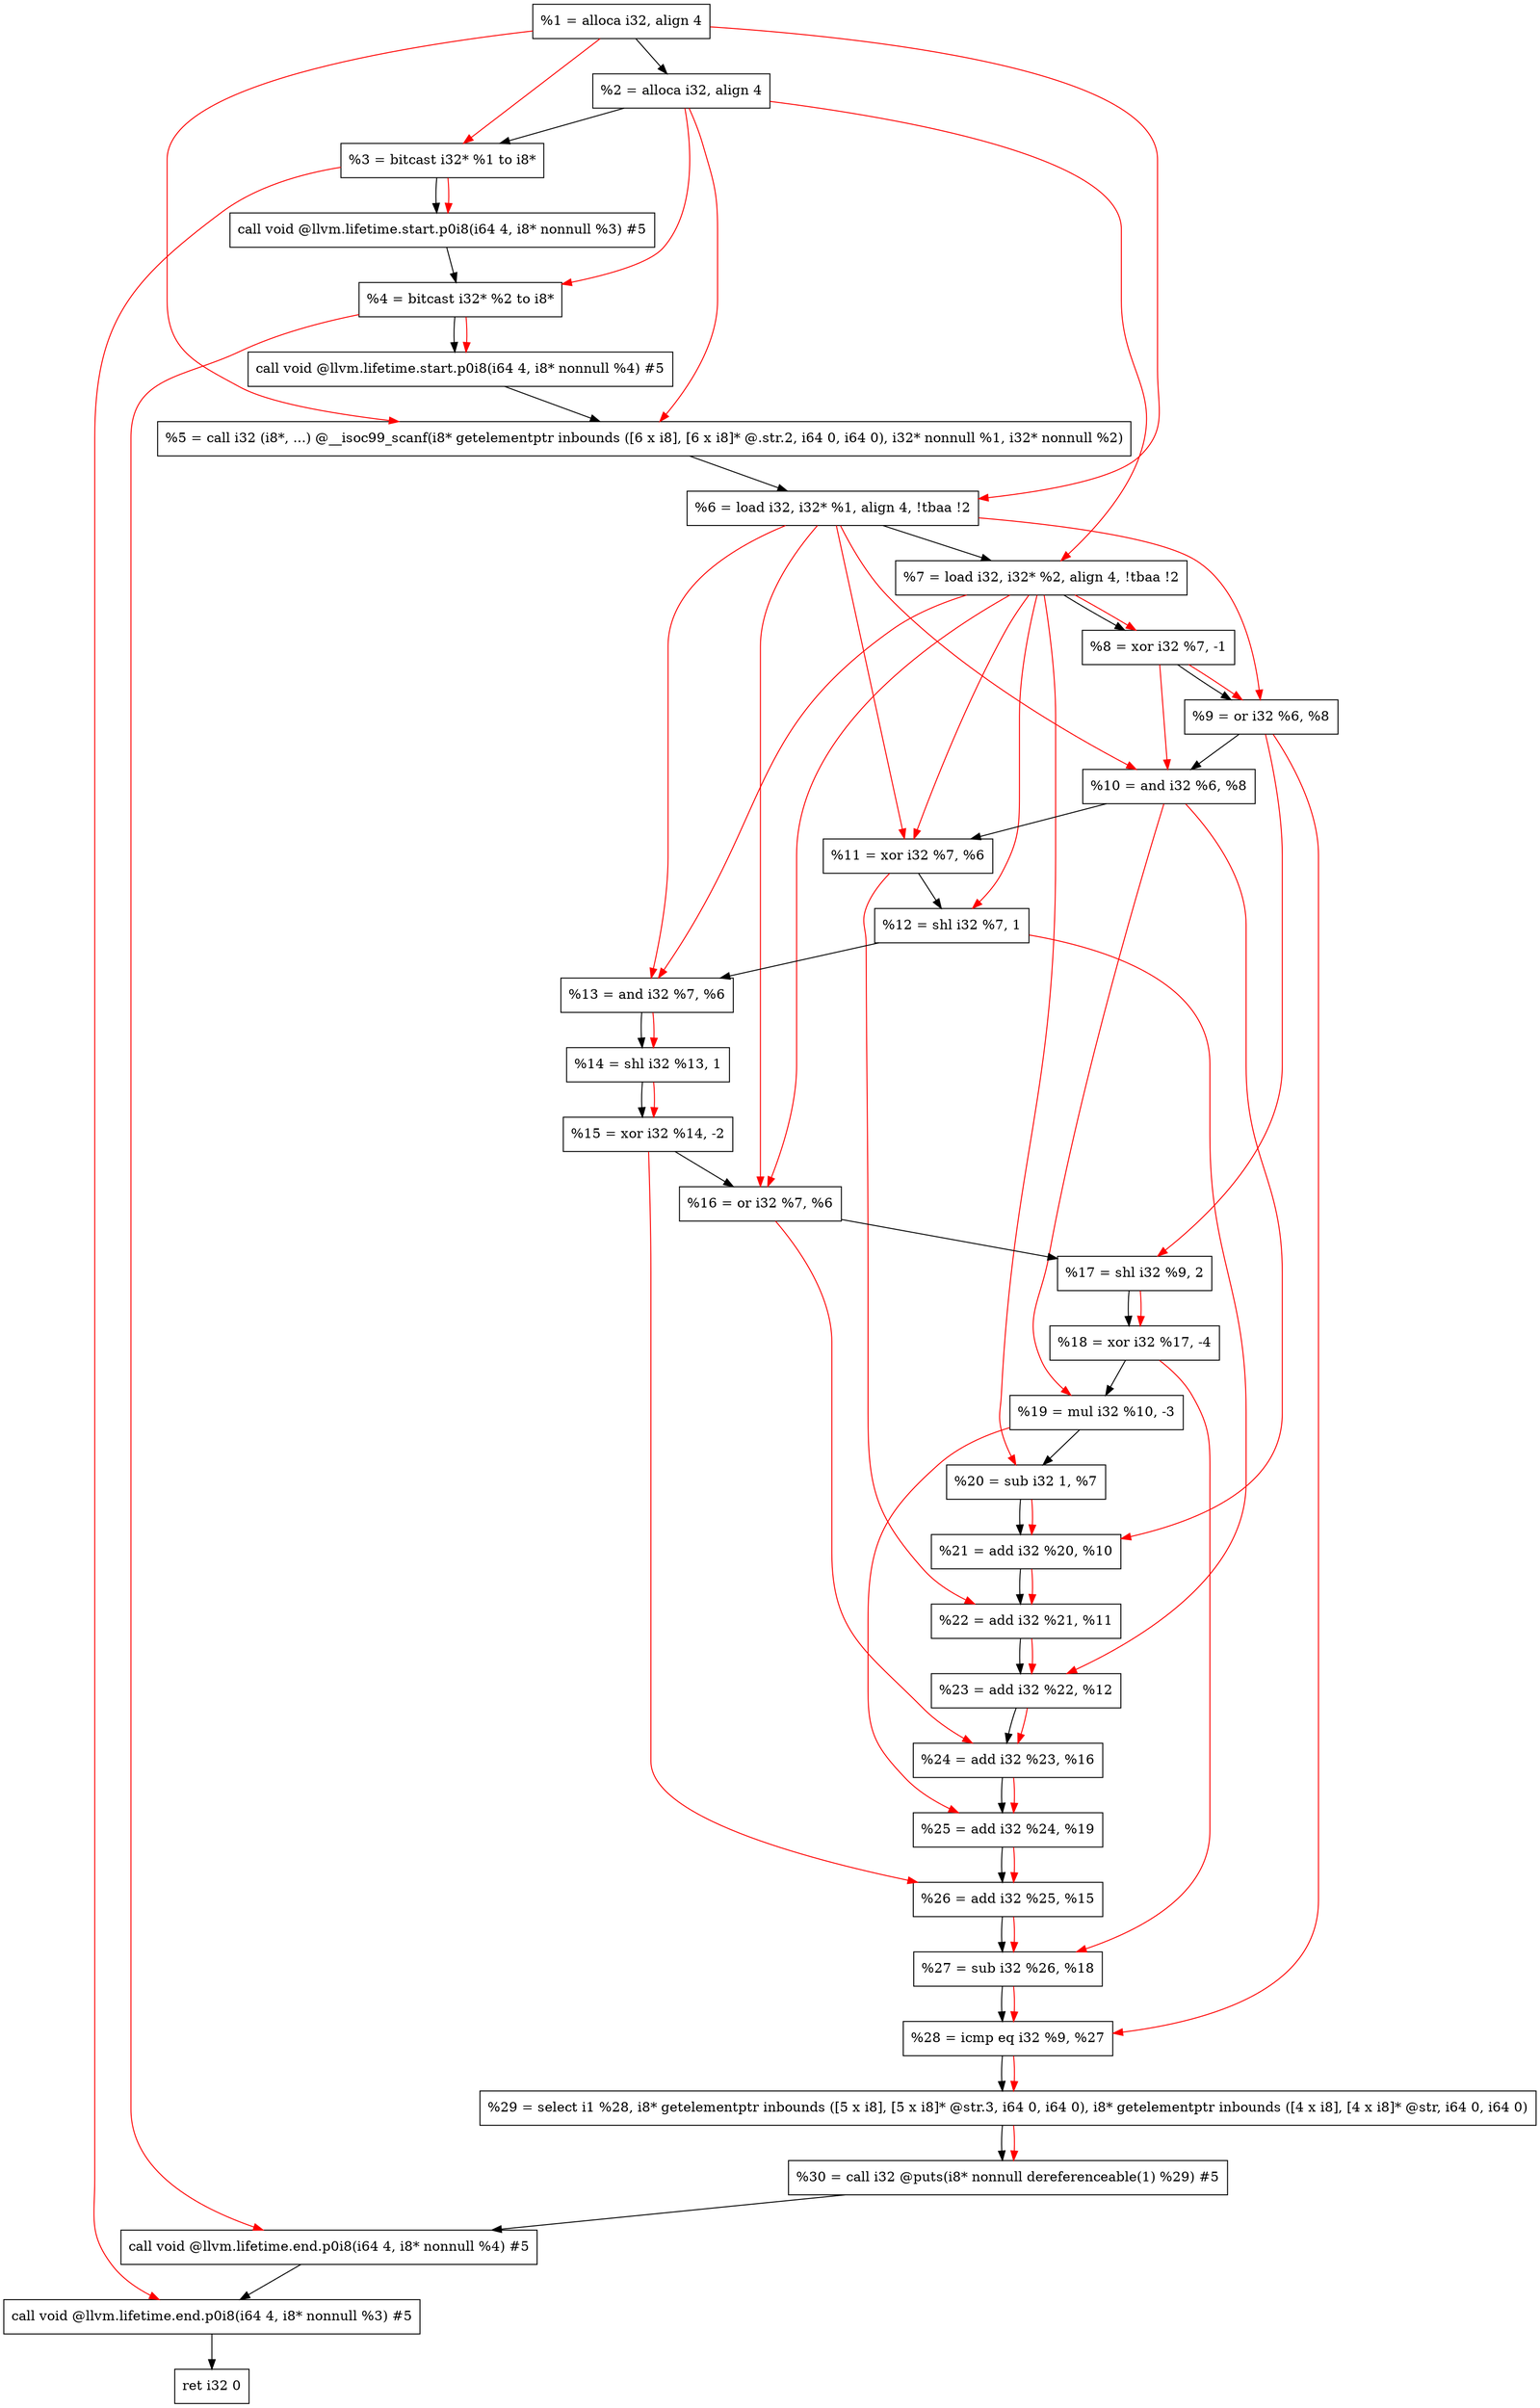 digraph "DFG for'main' function" {
	Node0xbd1b78[shape=record, label="  %1 = alloca i32, align 4"];
	Node0xbd1bf8[shape=record, label="  %2 = alloca i32, align 4"];
	Node0xbd1c88[shape=record, label="  %3 = bitcast i32* %1 to i8*"];
	Node0xbd20e8[shape=record, label="  call void @llvm.lifetime.start.p0i8(i64 4, i8* nonnull %3) #5"];
	Node0xbd21c8[shape=record, label="  %4 = bitcast i32* %2 to i8*"];
	Node0xbd22e8[shape=record, label="  call void @llvm.lifetime.start.p0i8(i64 4, i8* nonnull %4) #5"];
	Node0xbd2520[shape=record, label="  %5 = call i32 (i8*, ...) @__isoc99_scanf(i8* getelementptr inbounds ([6 x i8], [6 x i8]* @.str.2, i64 0, i64 0), i32* nonnull %1, i32* nonnull %2)"];
	Node0xbd25d8[shape=record, label="  %6 = load i32, i32* %1, align 4, !tbaa !2"];
	Node0xbd3548[shape=record, label="  %7 = load i32, i32* %2, align 4, !tbaa !2"];
	Node0xbd3bd0[shape=record, label="  %8 = xor i32 %7, -1"];
	Node0xbd3c40[shape=record, label="  %9 = or i32 %6, %8"];
	Node0xbd3cb0[shape=record, label="  %10 = and i32 %6, %8"];
	Node0xbd3d20[shape=record, label="  %11 = xor i32 %7, %6"];
	Node0xbd3d90[shape=record, label="  %12 = shl i32 %7, 1"];
	Node0xbd3e00[shape=record, label="  %13 = and i32 %7, %6"];
	Node0xbd3e70[shape=record, label="  %14 = shl i32 %13, 1"];
	Node0xbd3ee0[shape=record, label="  %15 = xor i32 %14, -2"];
	Node0xbd3f50[shape=record, label="  %16 = or i32 %7, %6"];
	Node0xbd3fc0[shape=record, label="  %17 = shl i32 %9, 2"];
	Node0xbd4030[shape=record, label="  %18 = xor i32 %17, -4"];
	Node0xbd40a0[shape=record, label="  %19 = mul i32 %10, -3"];
	Node0xbd4110[shape=record, label="  %20 = sub i32 1, %7"];
	Node0xbd4180[shape=record, label="  %21 = add i32 %20, %10"];
	Node0xbd41f0[shape=record, label="  %22 = add i32 %21, %11"];
	Node0xbd4260[shape=record, label="  %23 = add i32 %22, %12"];
	Node0xbd42d0[shape=record, label="  %24 = add i32 %23, %16"];
	Node0xbd4340[shape=record, label="  %25 = add i32 %24, %19"];
	Node0xbd43b0[shape=record, label="  %26 = add i32 %25, %15"];
	Node0xbd4420[shape=record, label="  %27 = sub i32 %26, %18"];
	Node0xbd4490[shape=record, label="  %28 = icmp eq i32 %9, %27"];
	Node0xb729d8[shape=record, label="  %29 = select i1 %28, i8* getelementptr inbounds ([5 x i8], [5 x i8]* @str.3, i64 0, i64 0), i8* getelementptr inbounds ([4 x i8], [4 x i8]* @str, i64 0, i64 0)"];
	Node0xbd4520[shape=record, label="  %30 = call i32 @puts(i8* nonnull dereferenceable(1) %29) #5"];
	Node0xbd4778[shape=record, label="  call void @llvm.lifetime.end.p0i8(i64 4, i8* nonnull %4) #5"];
	Node0xbd48d8[shape=record, label="  call void @llvm.lifetime.end.p0i8(i64 4, i8* nonnull %3) #5"];
	Node0xbd4998[shape=record, label="  ret i32 0"];
	Node0xbd1b78 -> Node0xbd1bf8;
	Node0xbd1bf8 -> Node0xbd1c88;
	Node0xbd1c88 -> Node0xbd20e8;
	Node0xbd20e8 -> Node0xbd21c8;
	Node0xbd21c8 -> Node0xbd22e8;
	Node0xbd22e8 -> Node0xbd2520;
	Node0xbd2520 -> Node0xbd25d8;
	Node0xbd25d8 -> Node0xbd3548;
	Node0xbd3548 -> Node0xbd3bd0;
	Node0xbd3bd0 -> Node0xbd3c40;
	Node0xbd3c40 -> Node0xbd3cb0;
	Node0xbd3cb0 -> Node0xbd3d20;
	Node0xbd3d20 -> Node0xbd3d90;
	Node0xbd3d90 -> Node0xbd3e00;
	Node0xbd3e00 -> Node0xbd3e70;
	Node0xbd3e70 -> Node0xbd3ee0;
	Node0xbd3ee0 -> Node0xbd3f50;
	Node0xbd3f50 -> Node0xbd3fc0;
	Node0xbd3fc0 -> Node0xbd4030;
	Node0xbd4030 -> Node0xbd40a0;
	Node0xbd40a0 -> Node0xbd4110;
	Node0xbd4110 -> Node0xbd4180;
	Node0xbd4180 -> Node0xbd41f0;
	Node0xbd41f0 -> Node0xbd4260;
	Node0xbd4260 -> Node0xbd42d0;
	Node0xbd42d0 -> Node0xbd4340;
	Node0xbd4340 -> Node0xbd43b0;
	Node0xbd43b0 -> Node0xbd4420;
	Node0xbd4420 -> Node0xbd4490;
	Node0xbd4490 -> Node0xb729d8;
	Node0xb729d8 -> Node0xbd4520;
	Node0xbd4520 -> Node0xbd4778;
	Node0xbd4778 -> Node0xbd48d8;
	Node0xbd48d8 -> Node0xbd4998;
edge [color=red]
	Node0xbd1b78 -> Node0xbd1c88;
	Node0xbd1c88 -> Node0xbd20e8;
	Node0xbd1bf8 -> Node0xbd21c8;
	Node0xbd21c8 -> Node0xbd22e8;
	Node0xbd1b78 -> Node0xbd2520;
	Node0xbd1bf8 -> Node0xbd2520;
	Node0xbd1b78 -> Node0xbd25d8;
	Node0xbd1bf8 -> Node0xbd3548;
	Node0xbd3548 -> Node0xbd3bd0;
	Node0xbd25d8 -> Node0xbd3c40;
	Node0xbd3bd0 -> Node0xbd3c40;
	Node0xbd25d8 -> Node0xbd3cb0;
	Node0xbd3bd0 -> Node0xbd3cb0;
	Node0xbd3548 -> Node0xbd3d20;
	Node0xbd25d8 -> Node0xbd3d20;
	Node0xbd3548 -> Node0xbd3d90;
	Node0xbd3548 -> Node0xbd3e00;
	Node0xbd25d8 -> Node0xbd3e00;
	Node0xbd3e00 -> Node0xbd3e70;
	Node0xbd3e70 -> Node0xbd3ee0;
	Node0xbd3548 -> Node0xbd3f50;
	Node0xbd25d8 -> Node0xbd3f50;
	Node0xbd3c40 -> Node0xbd3fc0;
	Node0xbd3fc0 -> Node0xbd4030;
	Node0xbd3cb0 -> Node0xbd40a0;
	Node0xbd3548 -> Node0xbd4110;
	Node0xbd4110 -> Node0xbd4180;
	Node0xbd3cb0 -> Node0xbd4180;
	Node0xbd4180 -> Node0xbd41f0;
	Node0xbd3d20 -> Node0xbd41f0;
	Node0xbd41f0 -> Node0xbd4260;
	Node0xbd3d90 -> Node0xbd4260;
	Node0xbd4260 -> Node0xbd42d0;
	Node0xbd3f50 -> Node0xbd42d0;
	Node0xbd42d0 -> Node0xbd4340;
	Node0xbd40a0 -> Node0xbd4340;
	Node0xbd4340 -> Node0xbd43b0;
	Node0xbd3ee0 -> Node0xbd43b0;
	Node0xbd43b0 -> Node0xbd4420;
	Node0xbd4030 -> Node0xbd4420;
	Node0xbd3c40 -> Node0xbd4490;
	Node0xbd4420 -> Node0xbd4490;
	Node0xbd4490 -> Node0xb729d8;
	Node0xb729d8 -> Node0xbd4520;
	Node0xbd21c8 -> Node0xbd4778;
	Node0xbd1c88 -> Node0xbd48d8;
}
